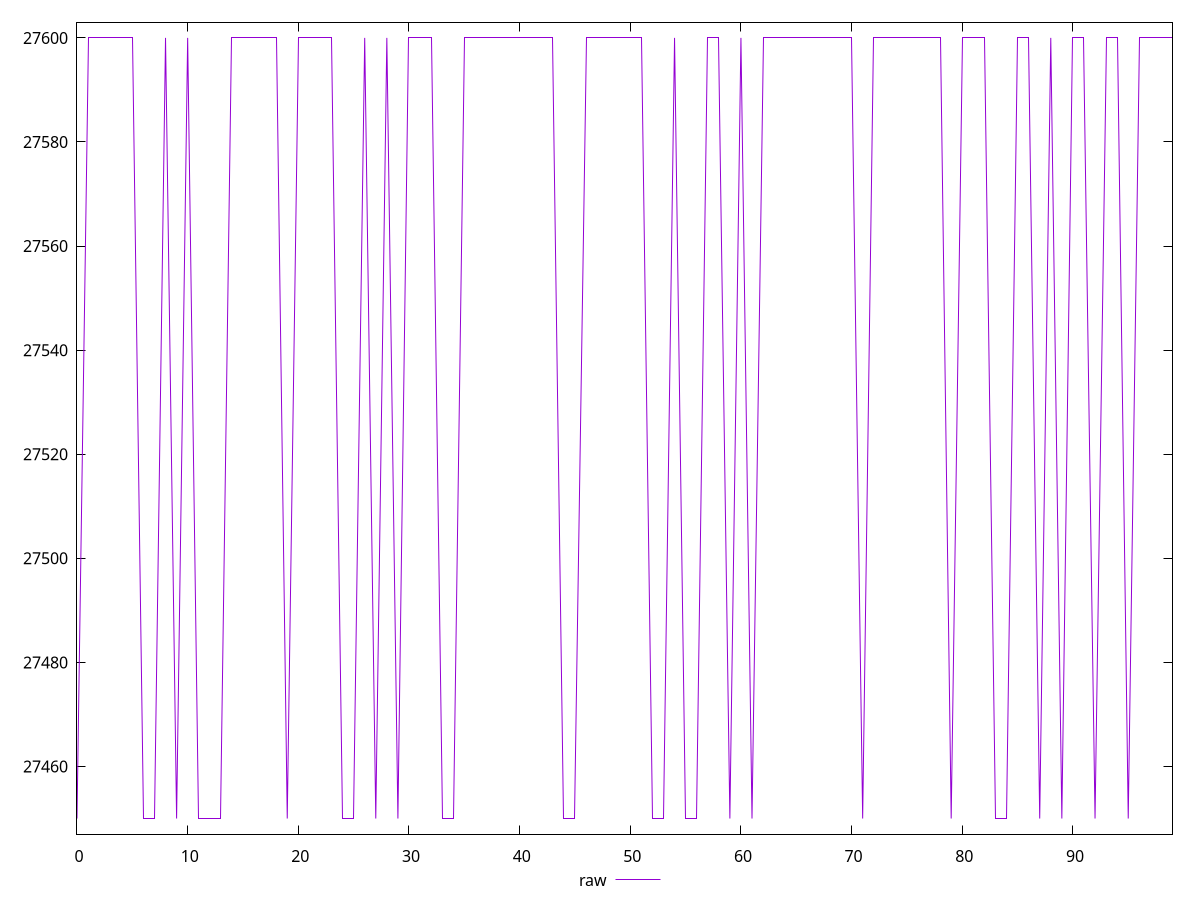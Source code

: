 reset

$raw <<EOF
0 27450
1 27600
2 27600
3 27600
4 27600
5 27600
6 27450
7 27450
8 27600
9 27450
10 27600
11 27450
12 27450
13 27450
14 27600
15 27600
16 27600
17 27600
18 27600
19 27450
20 27600
21 27600
22 27600
23 27600
24 27450
25 27450
26 27600
27 27450
28 27600
29 27450
30 27600
31 27600
32 27600
33 27450
34 27450
35 27600
36 27600
37 27600
38 27600
39 27600
40 27600
41 27600
42 27600
43 27600
44 27450
45 27450
46 27600
47 27600
48 27600
49 27600
50 27600
51 27600
52 27450
53 27450
54 27600
55 27450
56 27450
57 27600
58 27600
59 27450
60 27600
61 27450
62 27600
63 27600
64 27600
65 27600
66 27600
67 27600
68 27600
69 27600
70 27600
71 27450
72 27600
73 27600
74 27600
75 27600
76 27600
77 27600
78 27600
79 27450
80 27600
81 27600
82 27600
83 27450
84 27450
85 27600
86 27600
87 27450
88 27600
89 27450
90 27600
91 27600
92 27450
93 27600
94 27600
95 27450
96 27600
97 27600
98 27600
99 27600
EOF

set key outside below
set xrange [0:99]
set yrange [27447:27603]
set terminal svg size 640, 490 enhanced background rgb 'white'
set output "report_00007_2020-12-11T15:55:29.892Z/uses-webp-images/samples/pages+cached+nointeractive/raw/values.svg"

plot $raw title "raw" with line

reset
